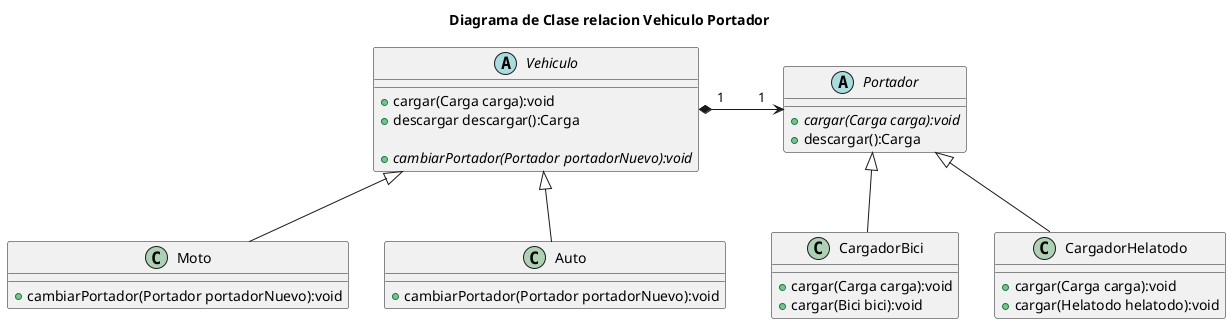 @startuml
title Diagrama de Clase relacion Vehiculo Portador

abstract class Vehiculo{
    +cargar(Carga carga):void
    +descargar descargar():Carga

    +{abstract} cambiarPortador(Portador portadorNuevo):void

}

class Moto extends Vehiculo{
    +cambiarPortador(Portador portadorNuevo):void
}

class Auto extends Vehiculo{
    +cambiarPortador(Portador portadorNuevo):void
}

abstract class Portador{
     +{abstract}cargar(Carga carga):void
     +descargar():Carga
}

class CargadorBici extends Portador{
    +cargar(Carga carga):void
    +cargar(Bici bici):void
}

class CargadorHelatodo extends Portador{
    +cargar(Carga carga):void
    +cargar(Helatodo helatodo):void
}

Vehiculo *-> Portador: 1          1

@end
/'




    public }
'/